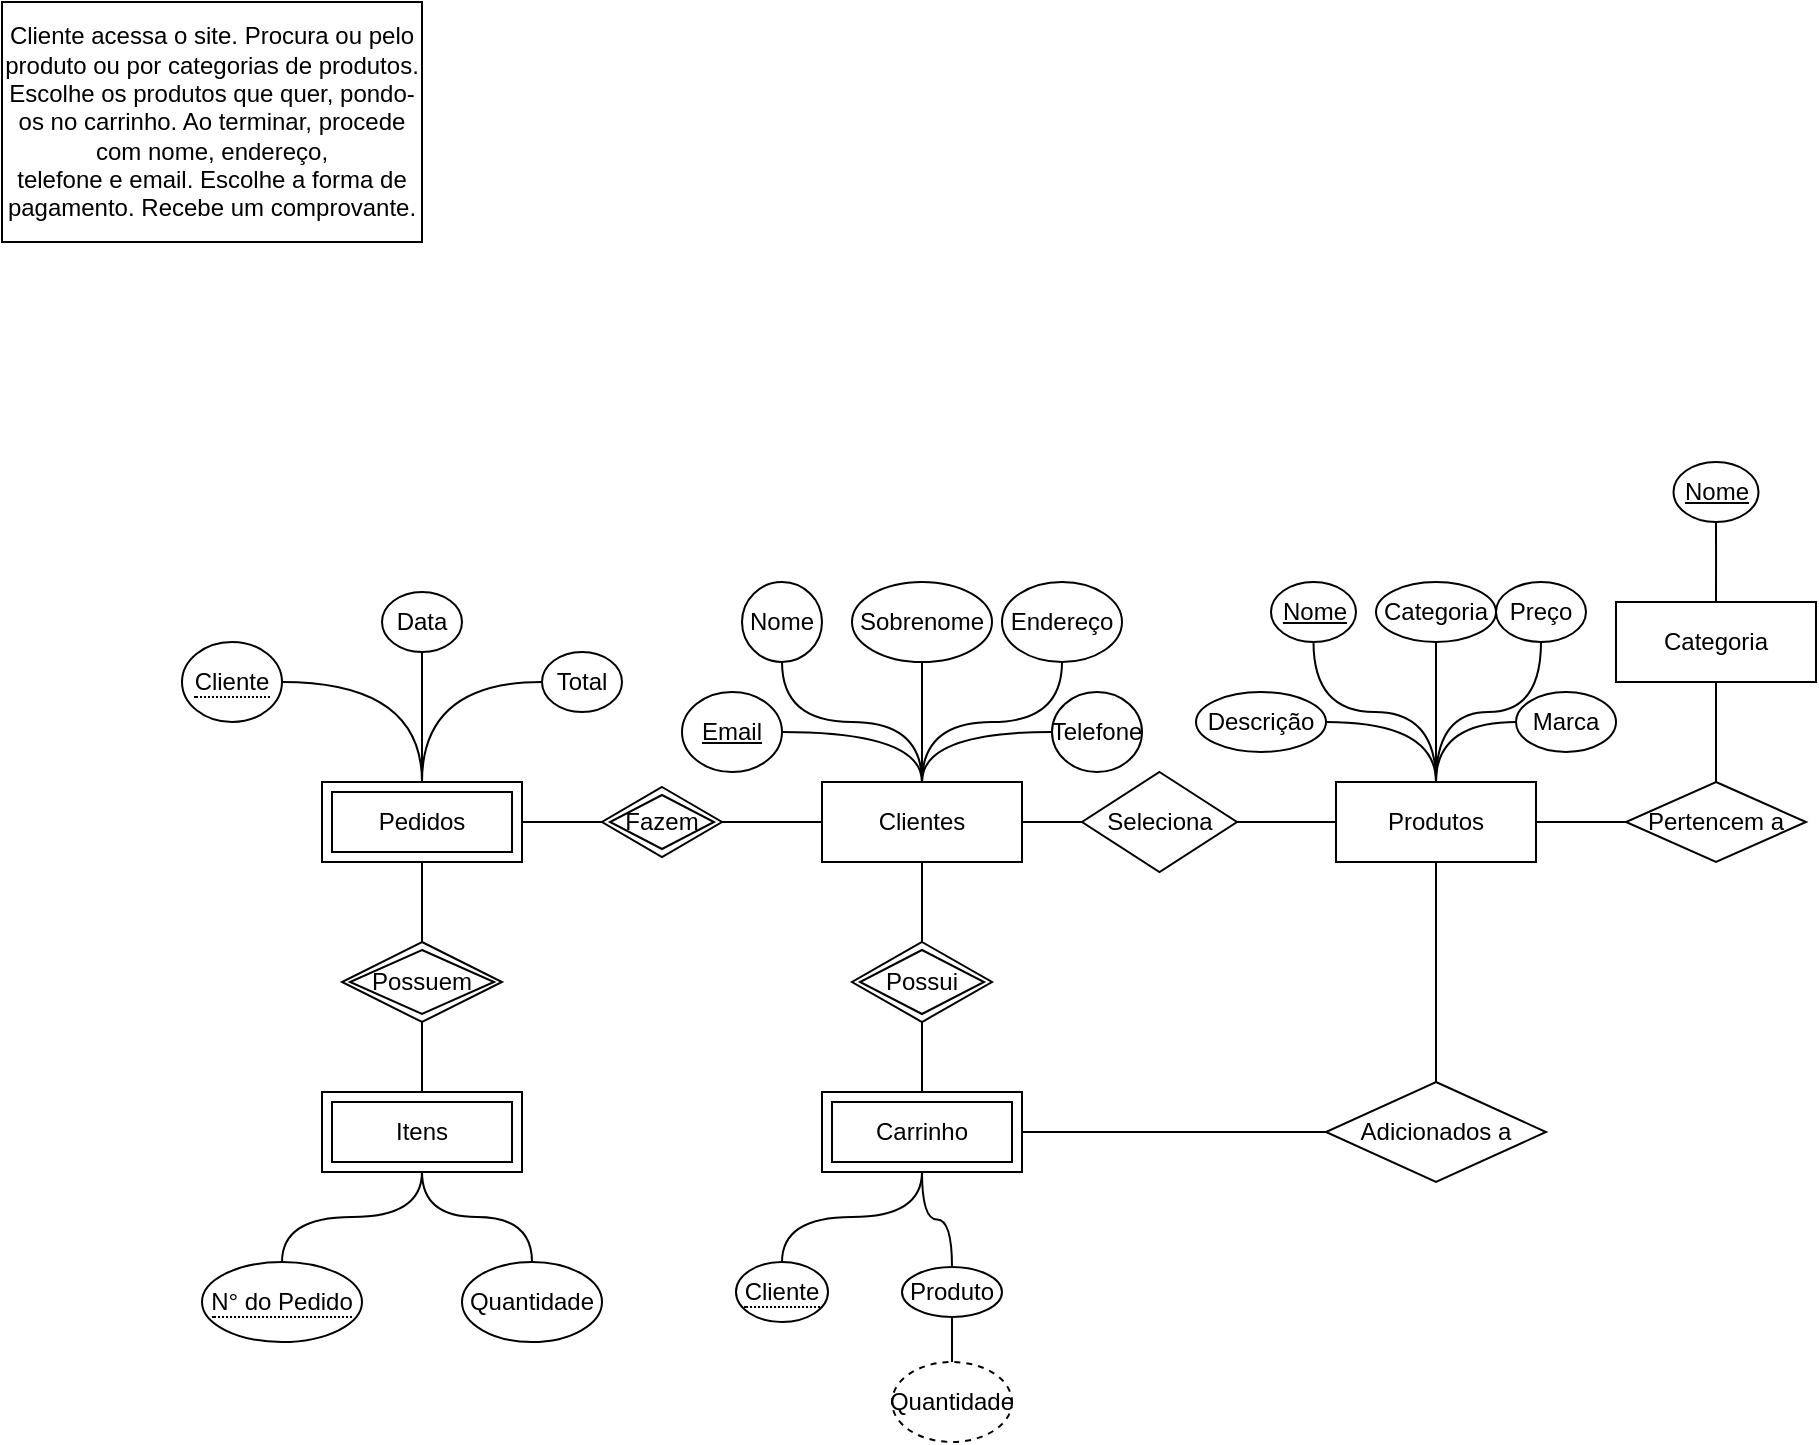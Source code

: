 <mxfile version="21.7.4" type="github">
  <diagram name="Página-1" id="jl7oYXIyc0JNOiI-bhLO">
    <mxGraphModel dx="2022" dy="1801" grid="1" gridSize="10" guides="1" tooltips="1" connect="1" arrows="1" fold="1" page="1" pageScale="1" pageWidth="827" pageHeight="1169" math="0" shadow="0">
      <root>
        <mxCell id="0" />
        <mxCell id="1" parent="0" />
        <mxCell id="uyqaKJJ1rg2idtQFTrgF-23" style="edgeStyle=orthogonalEdgeStyle;rounded=0;orthogonalLoop=1;jettySize=auto;html=1;entryX=0.5;entryY=1;entryDx=0;entryDy=0;curved=1;endArrow=none;endFill=0;" parent="1" source="uyqaKJJ1rg2idtQFTrgF-8" target="uyqaKJJ1rg2idtQFTrgF-15" edge="1">
          <mxGeometry relative="1" as="geometry" />
        </mxCell>
        <mxCell id="uyqaKJJ1rg2idtQFTrgF-24" style="edgeStyle=orthogonalEdgeStyle;rounded=0;orthogonalLoop=1;jettySize=auto;html=1;entryX=0.5;entryY=1;entryDx=0;entryDy=0;curved=1;endArrow=none;endFill=0;" parent="1" source="uyqaKJJ1rg2idtQFTrgF-8" target="uyqaKJJ1rg2idtQFTrgF-14" edge="1">
          <mxGeometry relative="1" as="geometry" />
        </mxCell>
        <mxCell id="uyqaKJJ1rg2idtQFTrgF-25" style="edgeStyle=orthogonalEdgeStyle;rounded=0;orthogonalLoop=1;jettySize=auto;html=1;entryX=0;entryY=0.5;entryDx=0;entryDy=0;curved=1;endArrow=none;endFill=0;exitX=0.5;exitY=0;exitDx=0;exitDy=0;" parent="1" source="uyqaKJJ1rg2idtQFTrgF-8" target="uyqaKJJ1rg2idtQFTrgF-19" edge="1">
          <mxGeometry relative="1" as="geometry" />
        </mxCell>
        <mxCell id="uyqaKJJ1rg2idtQFTrgF-26" style="edgeStyle=orthogonalEdgeStyle;rounded=0;orthogonalLoop=1;jettySize=auto;html=1;entryX=0.5;entryY=1;entryDx=0;entryDy=0;curved=1;endArrow=none;endFill=0;" parent="1" source="uyqaKJJ1rg2idtQFTrgF-8" target="uyqaKJJ1rg2idtQFTrgF-16" edge="1">
          <mxGeometry relative="1" as="geometry" />
        </mxCell>
        <mxCell id="uyqaKJJ1rg2idtQFTrgF-28" style="edgeStyle=orthogonalEdgeStyle;rounded=0;orthogonalLoop=1;jettySize=auto;html=1;entryX=0;entryY=0.5;entryDx=0;entryDy=0;endArrow=none;endFill=0;" parent="1" source="uyqaKJJ1rg2idtQFTrgF-8" target="uyqaKJJ1rg2idtQFTrgF-27" edge="1">
          <mxGeometry relative="1" as="geometry" />
        </mxCell>
        <mxCell id="uyqaKJJ1rg2idtQFTrgF-8" value="Clientes" style="whiteSpace=wrap;html=1;align=center;" parent="1" vertex="1">
          <mxGeometry x="330" y="150" width="100" height="40" as="geometry" />
        </mxCell>
        <mxCell id="uyqaKJJ1rg2idtQFTrgF-31" value="" style="edgeStyle=orthogonalEdgeStyle;rounded=0;orthogonalLoop=1;jettySize=auto;html=1;endArrow=none;endFill=0;" parent="1" source="uyqaKJJ1rg2idtQFTrgF-10" target="uyqaKJJ1rg2idtQFTrgF-30" edge="1">
          <mxGeometry relative="1" as="geometry" />
        </mxCell>
        <mxCell id="9dvBcMSb_9KCApltbdnS-12" value="" style="edgeStyle=orthogonalEdgeStyle;rounded=0;orthogonalLoop=1;jettySize=auto;html=1;endArrow=none;endFill=0;" edge="1" parent="1" source="uyqaKJJ1rg2idtQFTrgF-10" target="9dvBcMSb_9KCApltbdnS-11">
          <mxGeometry relative="1" as="geometry" />
        </mxCell>
        <mxCell id="uyqaKJJ1rg2idtQFTrgF-10" value="Produtos" style="whiteSpace=wrap;html=1;align=center;" parent="1" vertex="1">
          <mxGeometry x="587" y="150" width="100" height="40" as="geometry" />
        </mxCell>
        <mxCell id="uyqaKJJ1rg2idtQFTrgF-14" value="Nome" style="ellipse;whiteSpace=wrap;html=1;align=center;" parent="1" vertex="1">
          <mxGeometry x="290" y="50" width="40" height="40" as="geometry" />
        </mxCell>
        <mxCell id="uyqaKJJ1rg2idtQFTrgF-15" value="Sobrenome" style="ellipse;whiteSpace=wrap;html=1;align=center;" parent="1" vertex="1">
          <mxGeometry x="345" y="50" width="70" height="40" as="geometry" />
        </mxCell>
        <mxCell id="uyqaKJJ1rg2idtQFTrgF-16" value="Endereço" style="ellipse;whiteSpace=wrap;html=1;align=center;" parent="1" vertex="1">
          <mxGeometry x="420" y="50" width="60" height="40" as="geometry" />
        </mxCell>
        <mxCell id="uyqaKJJ1rg2idtQFTrgF-19" value="Telefone" style="ellipse;whiteSpace=wrap;html=1;align=center;" parent="1" vertex="1">
          <mxGeometry x="445" y="105" width="45" height="40" as="geometry" />
        </mxCell>
        <mxCell id="uyqaKJJ1rg2idtQFTrgF-29" style="edgeStyle=orthogonalEdgeStyle;rounded=0;orthogonalLoop=1;jettySize=auto;html=1;endArrow=none;endFill=0;" parent="1" source="uyqaKJJ1rg2idtQFTrgF-27" target="uyqaKJJ1rg2idtQFTrgF-10" edge="1">
          <mxGeometry relative="1" as="geometry" />
        </mxCell>
        <mxCell id="uyqaKJJ1rg2idtQFTrgF-27" value="Seleciona" style="shape=rhombus;perimeter=rhombusPerimeter;whiteSpace=wrap;html=1;align=center;" parent="1" vertex="1">
          <mxGeometry x="460" y="145" width="77.5" height="50" as="geometry" />
        </mxCell>
        <mxCell id="uyqaKJJ1rg2idtQFTrgF-32" value="" style="edgeStyle=orthogonalEdgeStyle;rounded=0;orthogonalLoop=1;jettySize=auto;html=1;endArrow=none;endFill=0;entryX=1;entryY=0.5;entryDx=0;entryDy=0;" parent="1" source="uyqaKJJ1rg2idtQFTrgF-30" target="uyqaKJJ1rg2idtQFTrgF-34" edge="1">
          <mxGeometry relative="1" as="geometry">
            <mxPoint x="430" y="325" as="targetPoint" />
          </mxGeometry>
        </mxCell>
        <mxCell id="uyqaKJJ1rg2idtQFTrgF-30" value="Adicionados a" style="shape=rhombus;perimeter=rhombusPerimeter;whiteSpace=wrap;html=1;align=center;" parent="1" vertex="1">
          <mxGeometry x="582" y="300" width="110" height="50" as="geometry" />
        </mxCell>
        <mxCell id="uyqaKJJ1rg2idtQFTrgF-35" value="" style="edgeStyle=orthogonalEdgeStyle;rounded=0;orthogonalLoop=1;jettySize=auto;html=1;endArrow=none;endFill=0;" parent="1" source="uyqaKJJ1rg2idtQFTrgF-33" target="uyqaKJJ1rg2idtQFTrgF-34" edge="1">
          <mxGeometry relative="1" as="geometry" />
        </mxCell>
        <mxCell id="uyqaKJJ1rg2idtQFTrgF-36" value="" style="edgeStyle=orthogonalEdgeStyle;rounded=0;orthogonalLoop=1;jettySize=auto;html=1;endArrow=none;endFill=0;" parent="1" source="uyqaKJJ1rg2idtQFTrgF-33" target="uyqaKJJ1rg2idtQFTrgF-8" edge="1">
          <mxGeometry relative="1" as="geometry" />
        </mxCell>
        <mxCell id="uyqaKJJ1rg2idtQFTrgF-33" value="Possui" style="shape=rhombus;double=1;perimeter=rhombusPerimeter;whiteSpace=wrap;html=1;align=center;" parent="1" vertex="1">
          <mxGeometry x="345" y="230" width="70" height="40" as="geometry" />
        </mxCell>
        <mxCell id="uyqaKJJ1rg2idtQFTrgF-34" value="Carrinho" style="shape=ext;margin=3;double=1;whiteSpace=wrap;html=1;align=center;" parent="1" vertex="1">
          <mxGeometry x="330" y="305" width="100" height="40" as="geometry" />
        </mxCell>
        <mxCell id="uyqaKJJ1rg2idtQFTrgF-37" value="Pedidos" style="shape=ext;margin=3;double=1;whiteSpace=wrap;html=1;align=center;" parent="1" vertex="1">
          <mxGeometry x="80" y="150" width="100" height="40" as="geometry" />
        </mxCell>
        <mxCell id="uyqaKJJ1rg2idtQFTrgF-38" value="&lt;div&gt;Cliente acessa o site. Procura ou pelo produto ou por categorias de produtos. Escolhe os produtos que quer, pondo-os no carrinho. Ao terminar, procede com nome, endereço,&lt;/div&gt;&lt;div&gt;telefone e email. Escolhe a forma de pagamento. Recebe um comprovante.&lt;/div&gt;" style="rounded=0;whiteSpace=wrap;html=1;" parent="1" vertex="1">
          <mxGeometry x="-80" y="-240" width="210" height="120" as="geometry" />
        </mxCell>
        <mxCell id="uyqaKJJ1rg2idtQFTrgF-40" style="edgeStyle=orthogonalEdgeStyle;rounded=0;orthogonalLoop=1;jettySize=auto;html=1;curved=1;endArrow=none;endFill=0;" parent="1" source="uyqaKJJ1rg2idtQFTrgF-39" target="uyqaKJJ1rg2idtQFTrgF-8" edge="1">
          <mxGeometry relative="1" as="geometry" />
        </mxCell>
        <mxCell id="uyqaKJJ1rg2idtQFTrgF-39" value="Email" style="ellipse;whiteSpace=wrap;html=1;align=center;fontStyle=4;" parent="1" vertex="1">
          <mxGeometry x="260" y="105" width="50" height="40" as="geometry" />
        </mxCell>
        <mxCell id="uyqaKJJ1rg2idtQFTrgF-44" value="" style="edgeStyle=orthogonalEdgeStyle;rounded=0;orthogonalLoop=1;jettySize=auto;html=1;endArrow=none;endFill=0;" parent="1" target="uyqaKJJ1rg2idtQFTrgF-41" edge="1">
          <mxGeometry relative="1" as="geometry">
            <mxPoint x="760.0" y="145.0" as="sourcePoint" />
          </mxGeometry>
        </mxCell>
        <mxCell id="9dvBcMSb_9KCApltbdnS-2" value="" style="edgeStyle=orthogonalEdgeStyle;rounded=0;orthogonalLoop=1;jettySize=auto;html=1;endArrow=none;endFill=0;" edge="1" parent="1" source="9dvBcMSb_9KCApltbdnS-1" target="uyqaKJJ1rg2idtQFTrgF-8">
          <mxGeometry relative="1" as="geometry" />
        </mxCell>
        <mxCell id="9dvBcMSb_9KCApltbdnS-3" value="" style="edgeStyle=orthogonalEdgeStyle;rounded=0;orthogonalLoop=1;jettySize=auto;html=1;endArrow=none;endFill=0;" edge="1" parent="1" source="9dvBcMSb_9KCApltbdnS-1" target="uyqaKJJ1rg2idtQFTrgF-37">
          <mxGeometry relative="1" as="geometry" />
        </mxCell>
        <mxCell id="9dvBcMSb_9KCApltbdnS-1" value="Fazem" style="shape=rhombus;double=1;perimeter=rhombusPerimeter;whiteSpace=wrap;html=1;align=center;" vertex="1" parent="1">
          <mxGeometry x="220" y="152.5" width="60" height="35" as="geometry" />
        </mxCell>
        <mxCell id="9dvBcMSb_9KCApltbdnS-20" style="edgeStyle=orthogonalEdgeStyle;rounded=0;orthogonalLoop=1;jettySize=auto;html=1;entryX=0.5;entryY=0;entryDx=0;entryDy=0;curved=1;endArrow=none;endFill=0;" edge="1" parent="1" source="9dvBcMSb_9KCApltbdnS-5" target="uyqaKJJ1rg2idtQFTrgF-10">
          <mxGeometry relative="1" as="geometry" />
        </mxCell>
        <mxCell id="9dvBcMSb_9KCApltbdnS-5" value="Nome" style="ellipse;whiteSpace=wrap;html=1;align=center;fontStyle=4;" vertex="1" parent="1">
          <mxGeometry x="554.5" y="50" width="42.5" height="30" as="geometry" />
        </mxCell>
        <mxCell id="9dvBcMSb_9KCApltbdnS-17" value="" style="edgeStyle=orthogonalEdgeStyle;rounded=0;orthogonalLoop=1;jettySize=auto;html=1;curved=1;endArrow=none;endFill=0;" edge="1" parent="1" source="9dvBcMSb_9KCApltbdnS-6" target="uyqaKJJ1rg2idtQFTrgF-10">
          <mxGeometry relative="1" as="geometry" />
        </mxCell>
        <mxCell id="9dvBcMSb_9KCApltbdnS-6" value="Categoria" style="ellipse;whiteSpace=wrap;html=1;align=center;" vertex="1" parent="1">
          <mxGeometry x="607" y="50" width="60" height="30" as="geometry" />
        </mxCell>
        <mxCell id="9dvBcMSb_9KCApltbdnS-21" style="edgeStyle=orthogonalEdgeStyle;rounded=0;orthogonalLoop=1;jettySize=auto;html=1;entryX=0.5;entryY=0;entryDx=0;entryDy=0;curved=1;endArrow=none;endFill=0;" edge="1" parent="1" source="9dvBcMSb_9KCApltbdnS-7" target="uyqaKJJ1rg2idtQFTrgF-10">
          <mxGeometry relative="1" as="geometry" />
        </mxCell>
        <mxCell id="9dvBcMSb_9KCApltbdnS-7" value="Preço" style="ellipse;whiteSpace=wrap;html=1;align=center;" vertex="1" parent="1">
          <mxGeometry x="667" y="50" width="45" height="30" as="geometry" />
        </mxCell>
        <mxCell id="9dvBcMSb_9KCApltbdnS-23" style="edgeStyle=orthogonalEdgeStyle;rounded=0;orthogonalLoop=1;jettySize=auto;html=1;entryX=0.5;entryY=0;entryDx=0;entryDy=0;curved=1;endArrow=none;endFill=0;" edge="1" parent="1" source="9dvBcMSb_9KCApltbdnS-8" target="uyqaKJJ1rg2idtQFTrgF-10">
          <mxGeometry relative="1" as="geometry" />
        </mxCell>
        <mxCell id="9dvBcMSb_9KCApltbdnS-8" value="Descrição" style="ellipse;whiteSpace=wrap;html=1;align=center;" vertex="1" parent="1">
          <mxGeometry x="517" y="105" width="65" height="30" as="geometry" />
        </mxCell>
        <mxCell id="9dvBcMSb_9KCApltbdnS-22" style="edgeStyle=orthogonalEdgeStyle;rounded=0;orthogonalLoop=1;jettySize=auto;html=1;entryX=0.5;entryY=0;entryDx=0;entryDy=0;curved=1;endArrow=none;endFill=0;exitX=0;exitY=0.5;exitDx=0;exitDy=0;" edge="1" parent="1" source="9dvBcMSb_9KCApltbdnS-9" target="uyqaKJJ1rg2idtQFTrgF-10">
          <mxGeometry relative="1" as="geometry" />
        </mxCell>
        <mxCell id="9dvBcMSb_9KCApltbdnS-9" value="Marca" style="ellipse;whiteSpace=wrap;html=1;align=center;" vertex="1" parent="1">
          <mxGeometry x="677" y="105" width="50" height="30" as="geometry" />
        </mxCell>
        <mxCell id="9dvBcMSb_9KCApltbdnS-13" value="" style="edgeStyle=orthogonalEdgeStyle;rounded=0;orthogonalLoop=1;jettySize=auto;html=1;endArrow=none;endFill=0;" edge="1" parent="1" source="9dvBcMSb_9KCApltbdnS-10" target="9dvBcMSb_9KCApltbdnS-11">
          <mxGeometry relative="1" as="geometry" />
        </mxCell>
        <mxCell id="9dvBcMSb_9KCApltbdnS-10" value="Categoria" style="whiteSpace=wrap;html=1;align=center;" vertex="1" parent="1">
          <mxGeometry x="727" y="60" width="100" height="40" as="geometry" />
        </mxCell>
        <mxCell id="9dvBcMSb_9KCApltbdnS-11" value="Pertencem a" style="shape=rhombus;perimeter=rhombusPerimeter;whiteSpace=wrap;html=1;align=center;" vertex="1" parent="1">
          <mxGeometry x="732" y="150" width="90" height="40" as="geometry" />
        </mxCell>
        <mxCell id="9dvBcMSb_9KCApltbdnS-15" value="" style="edgeStyle=orthogonalEdgeStyle;rounded=0;orthogonalLoop=1;jettySize=auto;html=1;curved=1;endArrow=none;endFill=0;" edge="1" parent="1" source="9dvBcMSb_9KCApltbdnS-14" target="9dvBcMSb_9KCApltbdnS-10">
          <mxGeometry relative="1" as="geometry" />
        </mxCell>
        <mxCell id="9dvBcMSb_9KCApltbdnS-14" value="Nome" style="ellipse;whiteSpace=wrap;html=1;align=center;fontStyle=4;" vertex="1" parent="1">
          <mxGeometry x="755.75" y="-10" width="42.5" height="30" as="geometry" />
        </mxCell>
        <mxCell id="9dvBcMSb_9KCApltbdnS-28" value="" style="edgeStyle=orthogonalEdgeStyle;rounded=0;orthogonalLoop=1;jettySize=auto;html=1;endArrow=none;endFill=0;" edge="1" parent="1" source="9dvBcMSb_9KCApltbdnS-24" target="9dvBcMSb_9KCApltbdnS-25">
          <mxGeometry relative="1" as="geometry" />
        </mxCell>
        <mxCell id="9dvBcMSb_9KCApltbdnS-30" style="edgeStyle=orthogonalEdgeStyle;rounded=0;orthogonalLoop=1;jettySize=auto;html=1;entryX=0.5;entryY=1;entryDx=0;entryDy=0;endArrow=none;endFill=0;" edge="1" parent="1" source="9dvBcMSb_9KCApltbdnS-24" target="uyqaKJJ1rg2idtQFTrgF-37">
          <mxGeometry relative="1" as="geometry" />
        </mxCell>
        <mxCell id="9dvBcMSb_9KCApltbdnS-24" value="Possuem" style="shape=rhombus;double=1;perimeter=rhombusPerimeter;whiteSpace=wrap;html=1;align=center;" vertex="1" parent="1">
          <mxGeometry x="90" y="230" width="80" height="40" as="geometry" />
        </mxCell>
        <mxCell id="9dvBcMSb_9KCApltbdnS-25" value="Itens" style="shape=ext;margin=3;double=1;whiteSpace=wrap;html=1;align=center;" vertex="1" parent="1">
          <mxGeometry x="80" y="305" width="100" height="40" as="geometry" />
        </mxCell>
        <mxCell id="9dvBcMSb_9KCApltbdnS-27" value="" style="edgeStyle=orthogonalEdgeStyle;rounded=0;orthogonalLoop=1;jettySize=auto;html=1;curved=1;endArrow=none;endFill=0;" edge="1" parent="1" source="9dvBcMSb_9KCApltbdnS-26" target="9dvBcMSb_9KCApltbdnS-25">
          <mxGeometry relative="1" as="geometry" />
        </mxCell>
        <mxCell id="9dvBcMSb_9KCApltbdnS-26" value="&lt;span style=&quot;border-bottom: 1px dotted&quot;&gt;N° do Pedido&lt;/span&gt;" style="ellipse;whiteSpace=wrap;html=1;align=center;" vertex="1" parent="1">
          <mxGeometry x="20" y="390" width="80" height="40" as="geometry" />
        </mxCell>
        <mxCell id="9dvBcMSb_9KCApltbdnS-32" style="edgeStyle=orthogonalEdgeStyle;rounded=0;orthogonalLoop=1;jettySize=auto;html=1;entryX=0.5;entryY=0;entryDx=0;entryDy=0;endArrow=none;endFill=0;curved=1;" edge="1" parent="1" source="9dvBcMSb_9KCApltbdnS-31" target="uyqaKJJ1rg2idtQFTrgF-37">
          <mxGeometry relative="1" as="geometry" />
        </mxCell>
        <mxCell id="9dvBcMSb_9KCApltbdnS-31" value="&lt;span style=&quot;border-bottom: 1px dotted&quot;&gt;Cliente&lt;/span&gt;" style="ellipse;whiteSpace=wrap;html=1;align=center;" vertex="1" parent="1">
          <mxGeometry x="10" y="80" width="50" height="40" as="geometry" />
        </mxCell>
        <mxCell id="9dvBcMSb_9KCApltbdnS-35" value="" style="edgeStyle=orthogonalEdgeStyle;rounded=0;orthogonalLoop=1;jettySize=auto;html=1;endArrow=none;endFill=0;curved=1;" edge="1" parent="1" source="9dvBcMSb_9KCApltbdnS-33" target="uyqaKJJ1rg2idtQFTrgF-37">
          <mxGeometry relative="1" as="geometry" />
        </mxCell>
        <mxCell id="9dvBcMSb_9KCApltbdnS-33" value="Total" style="ellipse;whiteSpace=wrap;html=1;align=center;" vertex="1" parent="1">
          <mxGeometry x="190" y="85" width="40" height="30" as="geometry" />
        </mxCell>
        <mxCell id="9dvBcMSb_9KCApltbdnS-36" value="" style="edgeStyle=orthogonalEdgeStyle;rounded=0;orthogonalLoop=1;jettySize=auto;html=1;endArrow=none;endFill=0;curved=1;" edge="1" parent="1" source="9dvBcMSb_9KCApltbdnS-34" target="uyqaKJJ1rg2idtQFTrgF-37">
          <mxGeometry relative="1" as="geometry" />
        </mxCell>
        <mxCell id="9dvBcMSb_9KCApltbdnS-34" value="Data" style="ellipse;whiteSpace=wrap;html=1;align=center;" vertex="1" parent="1">
          <mxGeometry x="110" y="55" width="40" height="30" as="geometry" />
        </mxCell>
        <mxCell id="9dvBcMSb_9KCApltbdnS-38" value="" style="edgeStyle=orthogonalEdgeStyle;rounded=0;orthogonalLoop=1;jettySize=auto;html=1;curved=1;endArrow=none;endFill=0;" edge="1" parent="1" source="9dvBcMSb_9KCApltbdnS-37" target="9dvBcMSb_9KCApltbdnS-25">
          <mxGeometry relative="1" as="geometry" />
        </mxCell>
        <mxCell id="9dvBcMSb_9KCApltbdnS-37" value="Quantidade" style="ellipse;whiteSpace=wrap;html=1;align=center;" vertex="1" parent="1">
          <mxGeometry x="150" y="390" width="70" height="40" as="geometry" />
        </mxCell>
        <mxCell id="9dvBcMSb_9KCApltbdnS-40" value="" style="edgeStyle=orthogonalEdgeStyle;rounded=0;orthogonalLoop=1;jettySize=auto;html=1;endArrow=none;endFill=0;curved=1;" edge="1" parent="1" source="9dvBcMSb_9KCApltbdnS-39" target="uyqaKJJ1rg2idtQFTrgF-34">
          <mxGeometry relative="1" as="geometry" />
        </mxCell>
        <mxCell id="9dvBcMSb_9KCApltbdnS-39" value="&lt;span style=&quot;border-bottom: 1px dotted&quot;&gt;Cliente&lt;/span&gt;" style="ellipse;whiteSpace=wrap;html=1;align=center;" vertex="1" parent="1">
          <mxGeometry x="287" y="390" width="46" height="30" as="geometry" />
        </mxCell>
        <mxCell id="9dvBcMSb_9KCApltbdnS-42" value="" style="edgeStyle=orthogonalEdgeStyle;rounded=0;orthogonalLoop=1;jettySize=auto;html=1;endArrow=none;endFill=0;curved=1;" edge="1" parent="1" source="9dvBcMSb_9KCApltbdnS-41" target="uyqaKJJ1rg2idtQFTrgF-34">
          <mxGeometry relative="1" as="geometry" />
        </mxCell>
        <mxCell id="9dvBcMSb_9KCApltbdnS-41" value="Produto" style="ellipse;whiteSpace=wrap;html=1;align=center;" vertex="1" parent="1">
          <mxGeometry x="370" y="392.5" width="50" height="25" as="geometry" />
        </mxCell>
        <mxCell id="9dvBcMSb_9KCApltbdnS-44" value="" style="edgeStyle=orthogonalEdgeStyle;rounded=0;orthogonalLoop=1;jettySize=auto;html=1;curved=1;endArrow=none;endFill=0;" edge="1" parent="1" source="9dvBcMSb_9KCApltbdnS-43" target="9dvBcMSb_9KCApltbdnS-41">
          <mxGeometry relative="1" as="geometry" />
        </mxCell>
        <mxCell id="9dvBcMSb_9KCApltbdnS-43" value="Quantidade" style="ellipse;whiteSpace=wrap;html=1;align=center;dashed=1;" vertex="1" parent="1">
          <mxGeometry x="365" y="440" width="60" height="40" as="geometry" />
        </mxCell>
      </root>
    </mxGraphModel>
  </diagram>
</mxfile>
